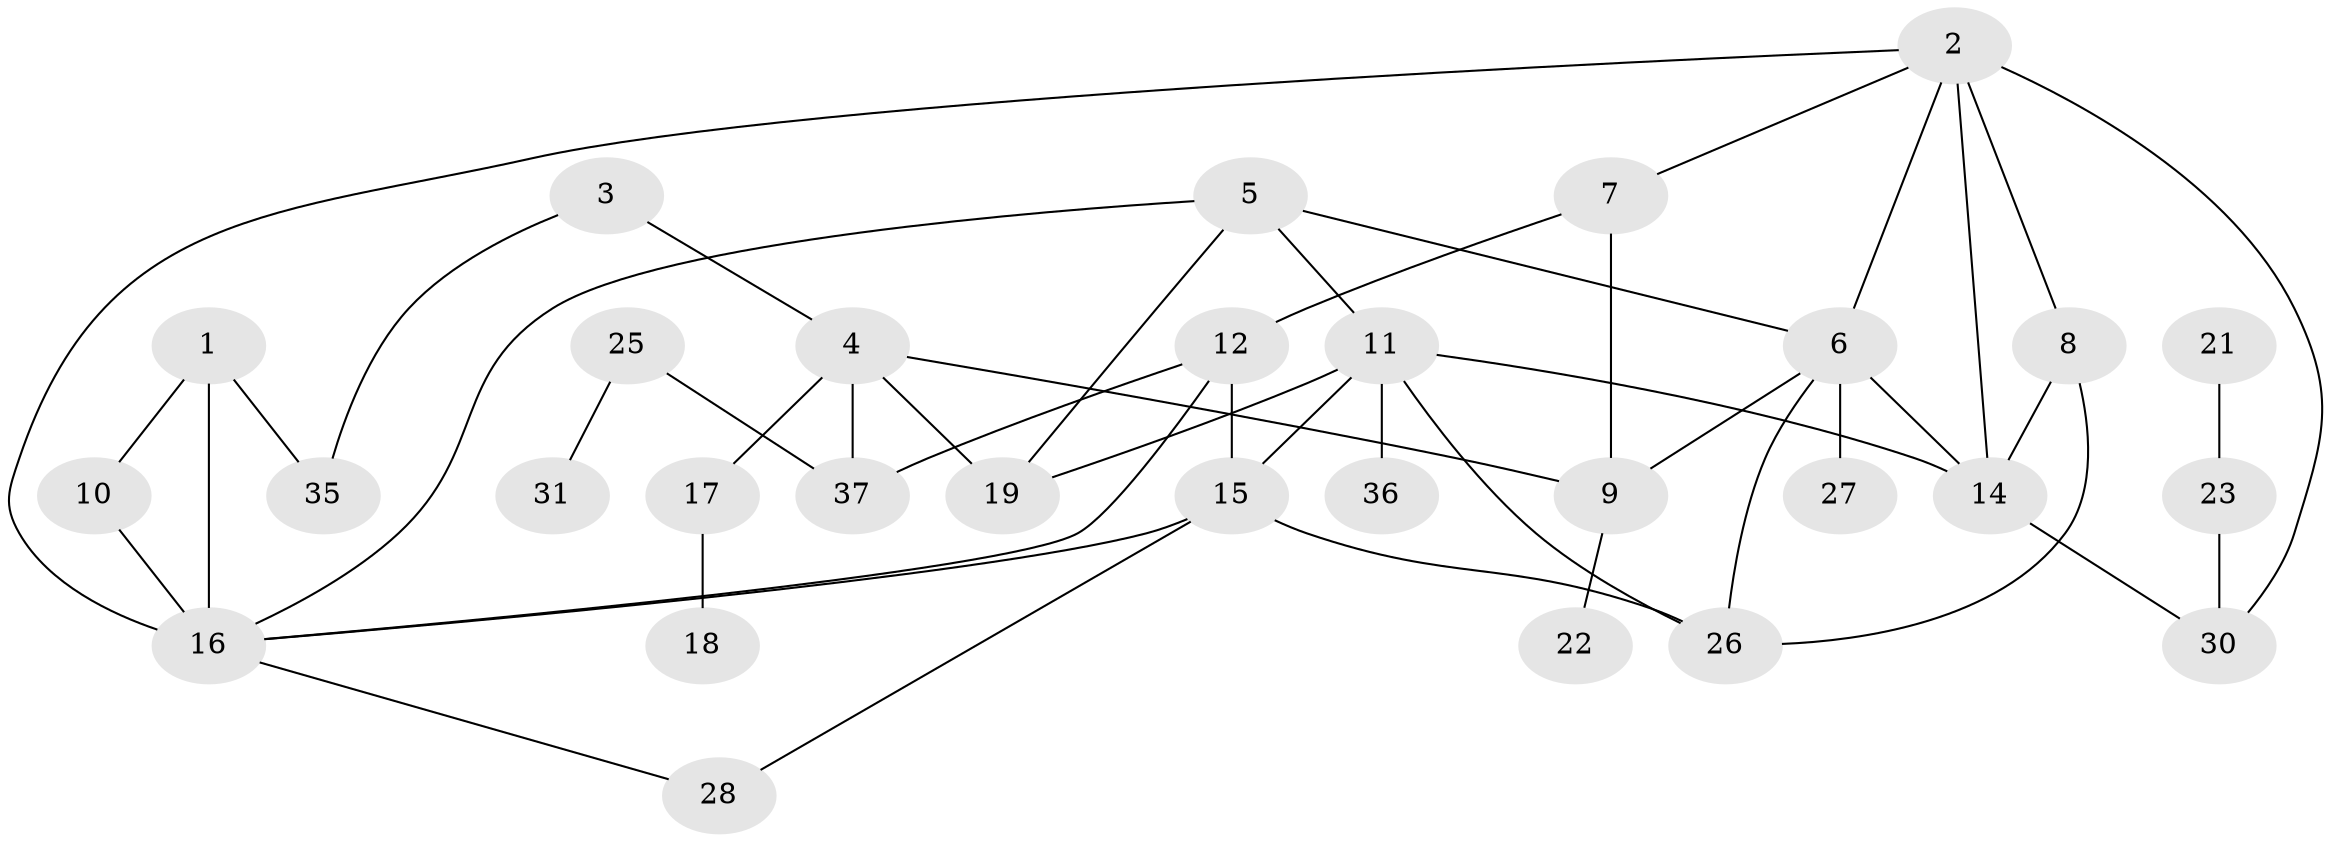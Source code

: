 // original degree distribution, {3: 0.29333333333333333, 2: 0.22666666666666666, 5: 0.02666666666666667, 1: 0.21333333333333335, 8: 0.013333333333333334, 4: 0.12, 0: 0.09333333333333334, 6: 0.013333333333333334}
// Generated by graph-tools (version 1.1) at 2025/48/03/04/25 22:48:31]
// undirected, 30 vertices, 47 edges
graph export_dot {
  node [color=gray90,style=filled];
  1;
  2;
  3;
  4;
  5;
  6;
  7;
  8;
  9;
  10;
  11;
  12;
  14;
  15;
  16;
  17;
  18;
  19;
  21;
  22;
  23;
  25;
  26;
  27;
  28;
  30;
  31;
  35;
  36;
  37;
  1 -- 10 [weight=1.0];
  1 -- 16 [weight=1.0];
  1 -- 35 [weight=1.0];
  2 -- 6 [weight=1.0];
  2 -- 7 [weight=1.0];
  2 -- 8 [weight=1.0];
  2 -- 14 [weight=2.0];
  2 -- 16 [weight=1.0];
  2 -- 30 [weight=1.0];
  3 -- 4 [weight=1.0];
  3 -- 35 [weight=1.0];
  4 -- 9 [weight=1.0];
  4 -- 17 [weight=1.0];
  4 -- 19 [weight=1.0];
  4 -- 37 [weight=1.0];
  5 -- 6 [weight=1.0];
  5 -- 11 [weight=1.0];
  5 -- 16 [weight=1.0];
  5 -- 19 [weight=1.0];
  6 -- 9 [weight=1.0];
  6 -- 14 [weight=2.0];
  6 -- 26 [weight=1.0];
  6 -- 27 [weight=1.0];
  7 -- 9 [weight=1.0];
  7 -- 12 [weight=1.0];
  8 -- 14 [weight=1.0];
  8 -- 26 [weight=1.0];
  9 -- 22 [weight=1.0];
  10 -- 16 [weight=3.0];
  11 -- 14 [weight=1.0];
  11 -- 15 [weight=1.0];
  11 -- 19 [weight=1.0];
  11 -- 26 [weight=1.0];
  11 -- 36 [weight=1.0];
  12 -- 15 [weight=2.0];
  12 -- 16 [weight=1.0];
  12 -- 37 [weight=1.0];
  14 -- 30 [weight=1.0];
  15 -- 16 [weight=1.0];
  15 -- 26 [weight=1.0];
  15 -- 28 [weight=1.0];
  16 -- 28 [weight=1.0];
  17 -- 18 [weight=1.0];
  21 -- 23 [weight=1.0];
  23 -- 30 [weight=1.0];
  25 -- 31 [weight=1.0];
  25 -- 37 [weight=1.0];
}
